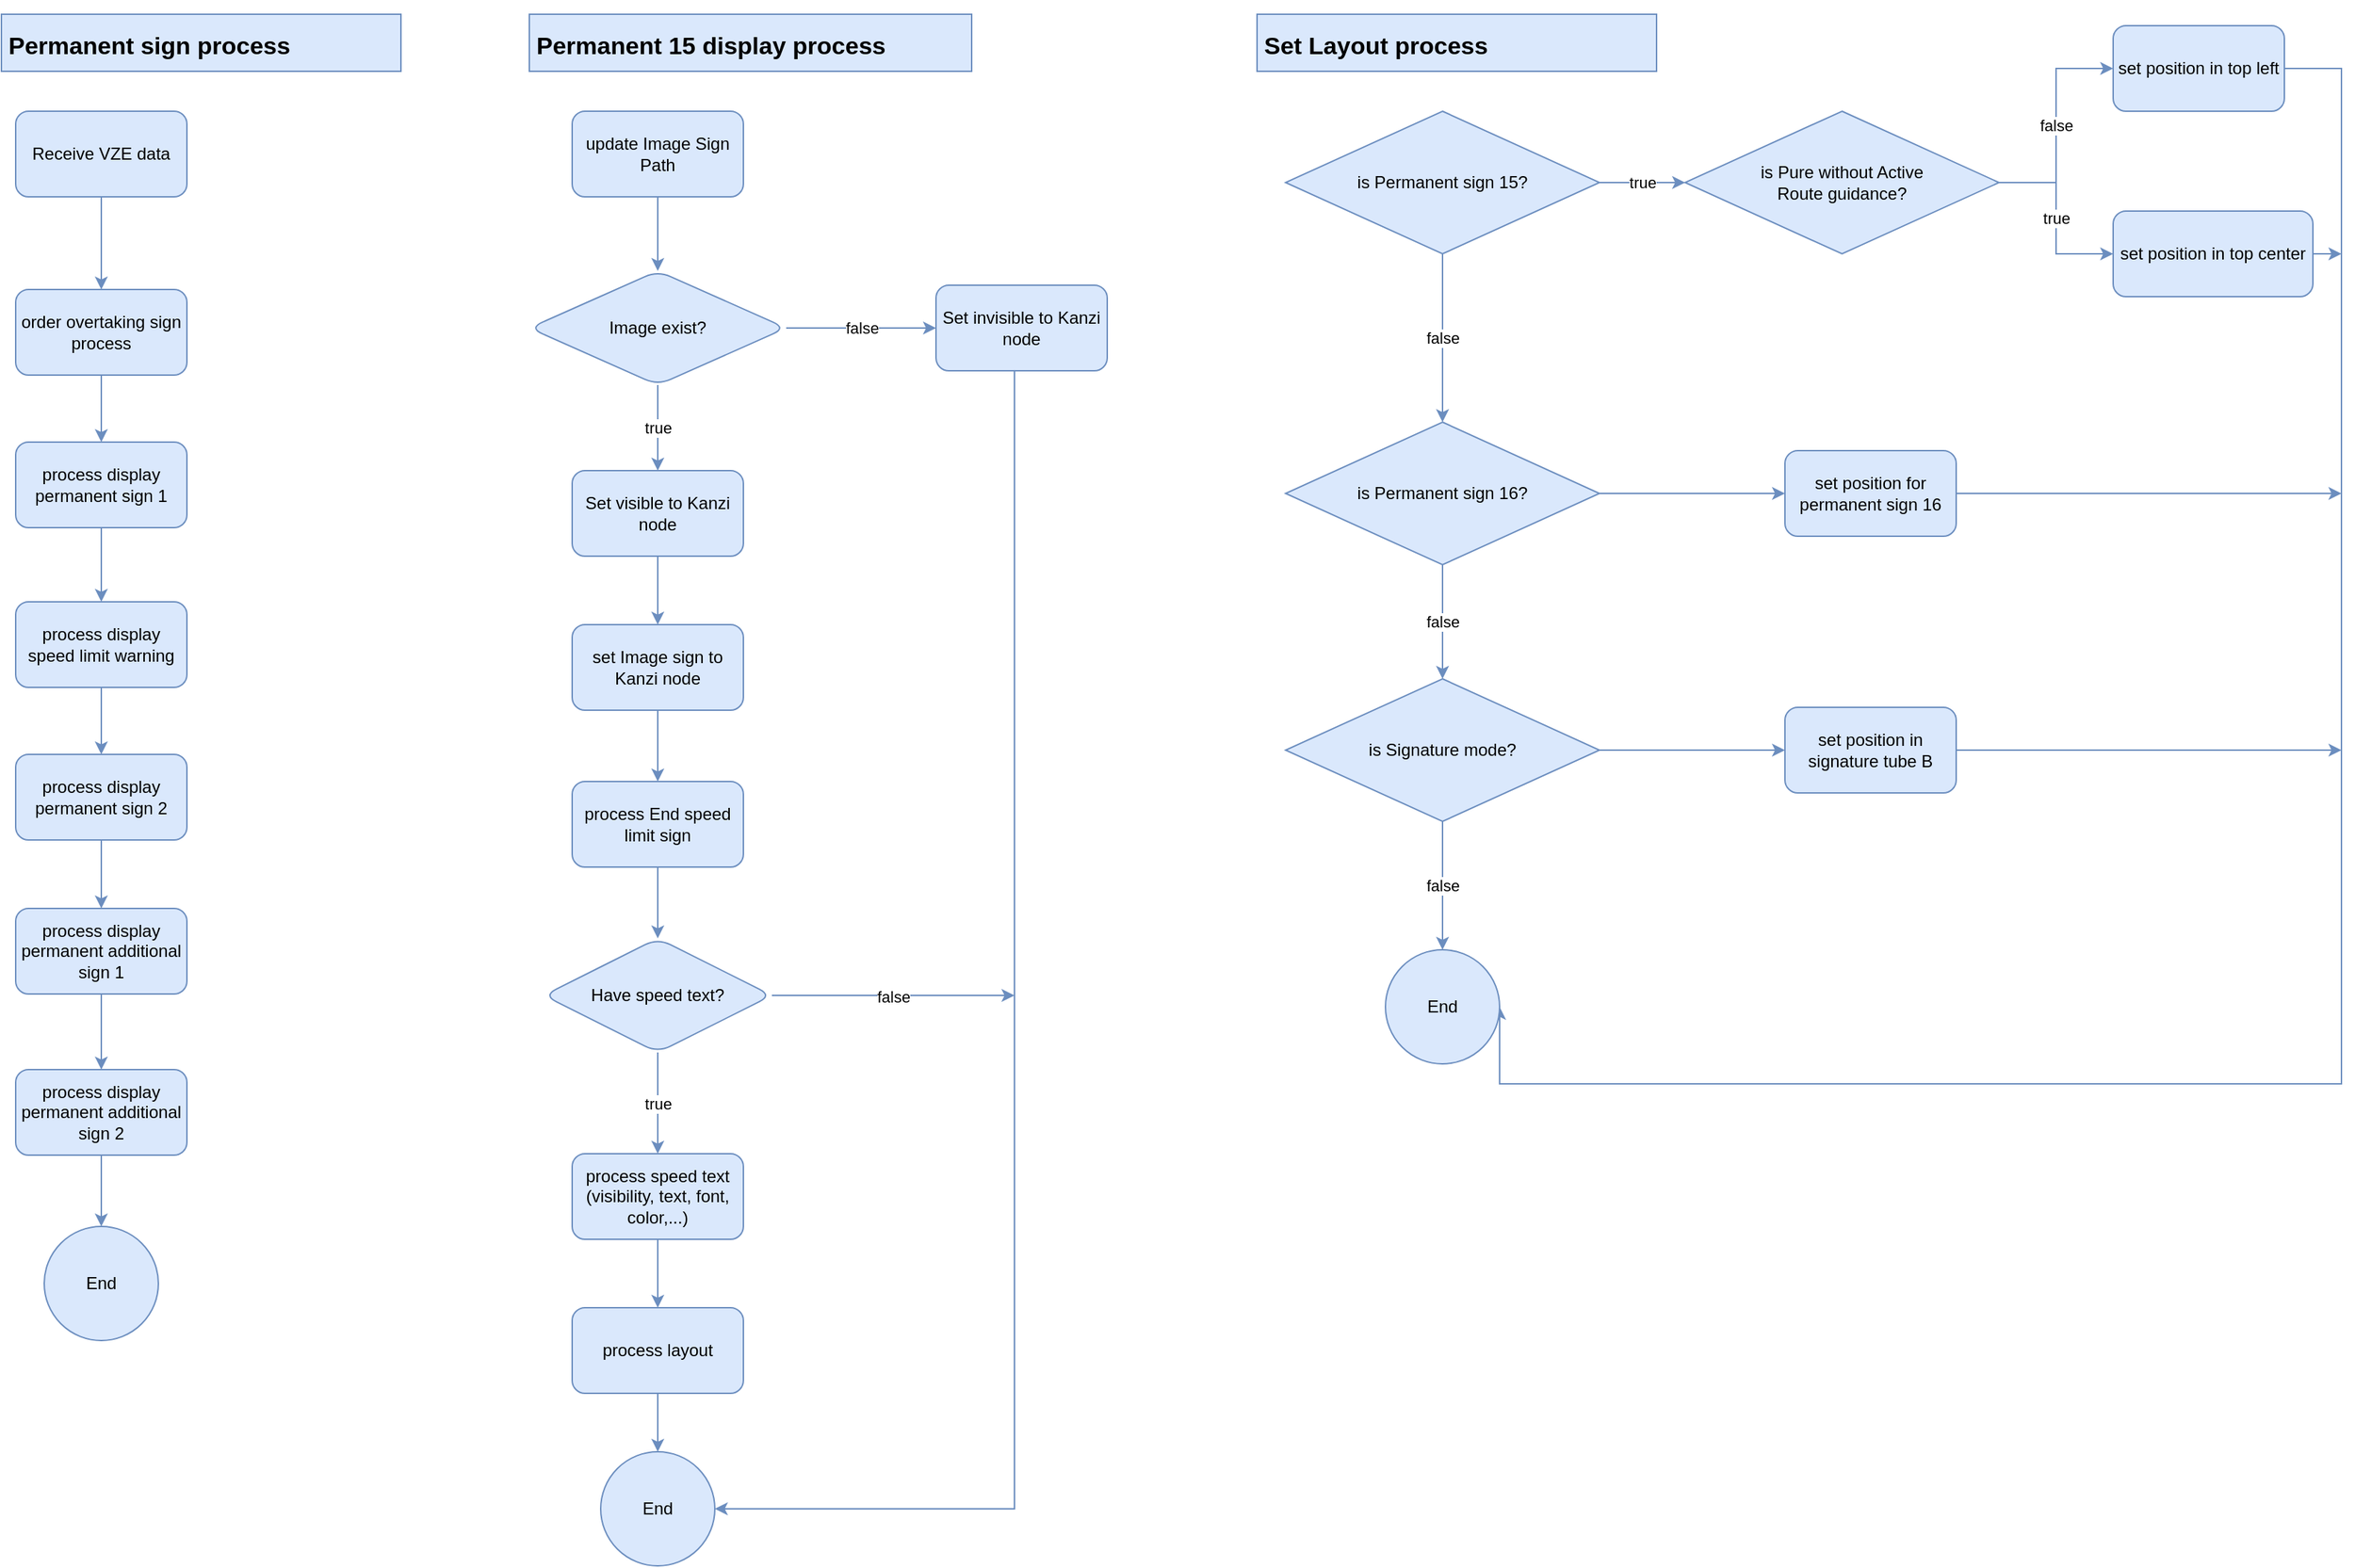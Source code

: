 <mxfile version="22.0.7" type="device">
  <diagram id="C5RBs43oDa-KdzZeNtuy" name="Page-1">
    <mxGraphModel dx="1050" dy="974" grid="1" gridSize="10" guides="1" tooltips="1" connect="1" arrows="1" fold="1" page="0" pageScale="1" pageWidth="827" pageHeight="1169" math="0" shadow="0">
      <root>
        <mxCell id="WIyWlLk6GJQsqaUBKTNV-0" />
        <mxCell id="WIyWlLk6GJQsqaUBKTNV-1" parent="WIyWlLk6GJQsqaUBKTNV-0" />
        <mxCell id="pweI87GoPsUc7fEqwlmQ-4" value="&lt;h1&gt;&lt;font style=&quot;font-size: 17px;&quot;&gt;Permanent sign process&lt;/font&gt;&lt;/h1&gt;" style="text;html=1;strokeColor=#6c8ebf;fillColor=#dae8fc;spacing=5;spacingTop=-20;whiteSpace=wrap;overflow=hidden;rounded=0;" vertex="1" parent="WIyWlLk6GJQsqaUBKTNV-1">
          <mxGeometry x="110" y="-40" width="280" height="40" as="geometry" />
        </mxCell>
        <mxCell id="pweI87GoPsUc7fEqwlmQ-44" value="" style="edgeStyle=orthogonalEdgeStyle;rounded=0;orthogonalLoop=1;jettySize=auto;html=1;fillColor=#dae8fc;strokeColor=#6c8ebf;" edge="1" parent="WIyWlLk6GJQsqaUBKTNV-1" source="pweI87GoPsUc7fEqwlmQ-5" target="pweI87GoPsUc7fEqwlmQ-43">
          <mxGeometry relative="1" as="geometry" />
        </mxCell>
        <mxCell id="pweI87GoPsUc7fEqwlmQ-5" value="process display permanent sign 2" style="whiteSpace=wrap;html=1;rounded=1;glass=0;strokeWidth=1;shadow=0;fillColor=#dae8fc;strokeColor=#6c8ebf;" vertex="1" parent="WIyWlLk6GJQsqaUBKTNV-1">
          <mxGeometry x="120" y="479" width="120" height="60" as="geometry" />
        </mxCell>
        <mxCell id="pweI87GoPsUc7fEqwlmQ-12" value="End" style="ellipse;whiteSpace=wrap;html=1;aspect=fixed;fillColor=#dae8fc;strokeColor=#6c8ebf;" vertex="1" parent="WIyWlLk6GJQsqaUBKTNV-1">
          <mxGeometry x="140" y="810" width="80" height="80" as="geometry" />
        </mxCell>
        <mxCell id="pweI87GoPsUc7fEqwlmQ-49" value="" style="edgeStyle=orthogonalEdgeStyle;rounded=0;orthogonalLoop=1;jettySize=auto;html=1;fillColor=#dae8fc;strokeColor=#6c8ebf;" edge="1" parent="WIyWlLk6GJQsqaUBKTNV-1" source="pweI87GoPsUc7fEqwlmQ-18" target="pweI87GoPsUc7fEqwlmQ-48">
          <mxGeometry relative="1" as="geometry" />
        </mxCell>
        <mxCell id="pweI87GoPsUc7fEqwlmQ-18" value="Receive VZE data" style="rounded=1;whiteSpace=wrap;html=1;fillColor=#dae8fc;strokeColor=#6c8ebf;" vertex="1" parent="WIyWlLk6GJQsqaUBKTNV-1">
          <mxGeometry x="120" y="28" width="120" height="60" as="geometry" />
        </mxCell>
        <mxCell id="pweI87GoPsUc7fEqwlmQ-41" value="" style="edgeStyle=orthogonalEdgeStyle;rounded=0;orthogonalLoop=1;jettySize=auto;html=1;fillColor=#dae8fc;strokeColor=#6c8ebf;" edge="1" parent="WIyWlLk6GJQsqaUBKTNV-1" source="pweI87GoPsUc7fEqwlmQ-24" target="pweI87GoPsUc7fEqwlmQ-40">
          <mxGeometry relative="1" as="geometry" />
        </mxCell>
        <mxCell id="pweI87GoPsUc7fEqwlmQ-24" value="process display permanent sign 1" style="rounded=1;whiteSpace=wrap;html=1;fillColor=#dae8fc;strokeColor=#6c8ebf;" vertex="1" parent="WIyWlLk6GJQsqaUBKTNV-1">
          <mxGeometry x="120" y="260" width="120" height="60" as="geometry" />
        </mxCell>
        <mxCell id="pweI87GoPsUc7fEqwlmQ-32" value="&lt;h1&gt;&lt;font style=&quot;font-size: 17px;&quot;&gt;Permanent 15 display process&lt;/font&gt;&lt;/h1&gt;" style="text;html=1;strokeColor=#6c8ebf;fillColor=#dae8fc;spacing=5;spacingTop=-20;whiteSpace=wrap;overflow=hidden;rounded=0;" vertex="1" parent="WIyWlLk6GJQsqaUBKTNV-1">
          <mxGeometry x="480" y="-40" width="310" height="40" as="geometry" />
        </mxCell>
        <mxCell id="pweI87GoPsUc7fEqwlmQ-33" value="&lt;h1&gt;&lt;span style=&quot;font-size: 17px;&quot;&gt;Set Layout process&lt;/span&gt;&lt;/h1&gt;" style="text;html=1;strokeColor=#6c8ebf;fillColor=#dae8fc;spacing=5;spacingTop=-20;whiteSpace=wrap;overflow=hidden;rounded=0;" vertex="1" parent="WIyWlLk6GJQsqaUBKTNV-1">
          <mxGeometry x="990" y="-40" width="280" height="40" as="geometry" />
        </mxCell>
        <mxCell id="pweI87GoPsUc7fEqwlmQ-84" value="" style="edgeStyle=orthogonalEdgeStyle;rounded=0;orthogonalLoop=1;jettySize=auto;html=1;fillColor=#dae8fc;strokeColor=#6c8ebf;" edge="1" parent="WIyWlLk6GJQsqaUBKTNV-1" source="pweI87GoPsUc7fEqwlmQ-35" target="pweI87GoPsUc7fEqwlmQ-83">
          <mxGeometry relative="1" as="geometry" />
        </mxCell>
        <mxCell id="pweI87GoPsUc7fEqwlmQ-35" value="set Image sign to Kanzi node" style="whiteSpace=wrap;html=1;rounded=1;glass=0;strokeWidth=1;shadow=0;fillColor=#dae8fc;strokeColor=#6c8ebf;" vertex="1" parent="WIyWlLk6GJQsqaUBKTNV-1">
          <mxGeometry x="510" y="388" width="120" height="60" as="geometry" />
        </mxCell>
        <mxCell id="pweI87GoPsUc7fEqwlmQ-81" value="" style="edgeStyle=orthogonalEdgeStyle;rounded=0;orthogonalLoop=1;jettySize=auto;html=1;fillColor=#dae8fc;strokeColor=#6c8ebf;" edge="1" parent="WIyWlLk6GJQsqaUBKTNV-1" source="pweI87GoPsUc7fEqwlmQ-36" target="pweI87GoPsUc7fEqwlmQ-80">
          <mxGeometry relative="1" as="geometry" />
        </mxCell>
        <mxCell id="pweI87GoPsUc7fEqwlmQ-36" value="process speed text&lt;br&gt;(visibility, text, font, color,...)" style="whiteSpace=wrap;html=1;rounded=1;glass=0;strokeWidth=1;shadow=0;fillColor=#dae8fc;strokeColor=#6c8ebf;" vertex="1" parent="WIyWlLk6GJQsqaUBKTNV-1">
          <mxGeometry x="510" y="759" width="120" height="60" as="geometry" />
        </mxCell>
        <mxCell id="pweI87GoPsUc7fEqwlmQ-52" value="" style="edgeStyle=orthogonalEdgeStyle;rounded=0;orthogonalLoop=1;jettySize=auto;html=1;fillColor=#dae8fc;strokeColor=#6c8ebf;" edge="1" parent="WIyWlLk6GJQsqaUBKTNV-1" source="pweI87GoPsUc7fEqwlmQ-38" target="pweI87GoPsUc7fEqwlmQ-51">
          <mxGeometry relative="1" as="geometry" />
        </mxCell>
        <mxCell id="pweI87GoPsUc7fEqwlmQ-38" value="update Image Sign Path" style="rounded=1;whiteSpace=wrap;html=1;fillColor=#dae8fc;strokeColor=#6c8ebf;" vertex="1" parent="WIyWlLk6GJQsqaUBKTNV-1">
          <mxGeometry x="510" y="28" width="120" height="60" as="geometry" />
        </mxCell>
        <mxCell id="pweI87GoPsUc7fEqwlmQ-42" value="" style="edgeStyle=orthogonalEdgeStyle;rounded=0;orthogonalLoop=1;jettySize=auto;html=1;fillColor=#dae8fc;strokeColor=#6c8ebf;" edge="1" parent="WIyWlLk6GJQsqaUBKTNV-1" source="pweI87GoPsUc7fEqwlmQ-40" target="pweI87GoPsUc7fEqwlmQ-5">
          <mxGeometry relative="1" as="geometry" />
        </mxCell>
        <mxCell id="pweI87GoPsUc7fEqwlmQ-40" value="process display speed limit warning" style="whiteSpace=wrap;html=1;fillColor=#dae8fc;strokeColor=#6c8ebf;rounded=1;" vertex="1" parent="WIyWlLk6GJQsqaUBKTNV-1">
          <mxGeometry x="120" y="372" width="120" height="60" as="geometry" />
        </mxCell>
        <mxCell id="pweI87GoPsUc7fEqwlmQ-46" value="" style="edgeStyle=orthogonalEdgeStyle;rounded=0;orthogonalLoop=1;jettySize=auto;html=1;fillColor=#dae8fc;strokeColor=#6c8ebf;" edge="1" parent="WIyWlLk6GJQsqaUBKTNV-1" source="pweI87GoPsUc7fEqwlmQ-43" target="pweI87GoPsUc7fEqwlmQ-45">
          <mxGeometry relative="1" as="geometry" />
        </mxCell>
        <mxCell id="pweI87GoPsUc7fEqwlmQ-43" value="process display permanent additional sign 1" style="whiteSpace=wrap;html=1;rounded=1;glass=0;strokeWidth=1;shadow=0;fillColor=#dae8fc;strokeColor=#6c8ebf;" vertex="1" parent="WIyWlLk6GJQsqaUBKTNV-1">
          <mxGeometry x="120" y="587" width="120" height="60" as="geometry" />
        </mxCell>
        <mxCell id="pweI87GoPsUc7fEqwlmQ-47" value="" style="edgeStyle=orthogonalEdgeStyle;rounded=0;orthogonalLoop=1;jettySize=auto;html=1;fillColor=#dae8fc;strokeColor=#6c8ebf;" edge="1" parent="WIyWlLk6GJQsqaUBKTNV-1" source="pweI87GoPsUc7fEqwlmQ-45" target="pweI87GoPsUc7fEqwlmQ-12">
          <mxGeometry relative="1" as="geometry" />
        </mxCell>
        <mxCell id="pweI87GoPsUc7fEqwlmQ-45" value="process display permanent additional sign 2" style="whiteSpace=wrap;html=1;rounded=1;glass=0;strokeWidth=1;shadow=0;fillColor=#dae8fc;strokeColor=#6c8ebf;" vertex="1" parent="WIyWlLk6GJQsqaUBKTNV-1">
          <mxGeometry x="120" y="700" width="120" height="60" as="geometry" />
        </mxCell>
        <mxCell id="pweI87GoPsUc7fEqwlmQ-50" value="" style="edgeStyle=orthogonalEdgeStyle;rounded=0;orthogonalLoop=1;jettySize=auto;html=1;fillColor=#dae8fc;strokeColor=#6c8ebf;" edge="1" parent="WIyWlLk6GJQsqaUBKTNV-1" source="pweI87GoPsUc7fEqwlmQ-48" target="pweI87GoPsUc7fEqwlmQ-24">
          <mxGeometry relative="1" as="geometry" />
        </mxCell>
        <mxCell id="pweI87GoPsUc7fEqwlmQ-48" value="order overtaking sign process" style="rounded=1;whiteSpace=wrap;html=1;fillColor=#dae8fc;strokeColor=#6c8ebf;" vertex="1" parent="WIyWlLk6GJQsqaUBKTNV-1">
          <mxGeometry x="120" y="153" width="120" height="60" as="geometry" />
        </mxCell>
        <mxCell id="pweI87GoPsUc7fEqwlmQ-57" value="true" style="edgeStyle=orthogonalEdgeStyle;rounded=0;orthogonalLoop=1;jettySize=auto;html=1;fillColor=#dae8fc;strokeColor=#6c8ebf;" edge="1" parent="WIyWlLk6GJQsqaUBKTNV-1" source="pweI87GoPsUc7fEqwlmQ-51" target="pweI87GoPsUc7fEqwlmQ-56">
          <mxGeometry relative="1" as="geometry" />
        </mxCell>
        <mxCell id="pweI87GoPsUc7fEqwlmQ-63" value="false" style="edgeStyle=orthogonalEdgeStyle;rounded=0;orthogonalLoop=1;jettySize=auto;html=1;entryX=0;entryY=0.5;entryDx=0;entryDy=0;fillColor=#dae8fc;strokeColor=#6c8ebf;" edge="1" parent="WIyWlLk6GJQsqaUBKTNV-1" source="pweI87GoPsUc7fEqwlmQ-51" target="pweI87GoPsUc7fEqwlmQ-58">
          <mxGeometry relative="1" as="geometry" />
        </mxCell>
        <mxCell id="pweI87GoPsUc7fEqwlmQ-51" value="Image exist?" style="rhombus;whiteSpace=wrap;html=1;fillColor=#dae8fc;strokeColor=#6c8ebf;rounded=1;" vertex="1" parent="WIyWlLk6GJQsqaUBKTNV-1">
          <mxGeometry x="480" y="140" width="180" height="80" as="geometry" />
        </mxCell>
        <mxCell id="pweI87GoPsUc7fEqwlmQ-54" value="End" style="ellipse;whiteSpace=wrap;html=1;aspect=fixed;fillColor=#dae8fc;strokeColor=#6c8ebf;" vertex="1" parent="WIyWlLk6GJQsqaUBKTNV-1">
          <mxGeometry x="530" y="968" width="80" height="80" as="geometry" />
        </mxCell>
        <mxCell id="pweI87GoPsUc7fEqwlmQ-60" value="" style="edgeStyle=orthogonalEdgeStyle;rounded=0;orthogonalLoop=1;jettySize=auto;html=1;fillColor=#dae8fc;strokeColor=#6c8ebf;" edge="1" parent="WIyWlLk6GJQsqaUBKTNV-1" source="pweI87GoPsUc7fEqwlmQ-56" target="pweI87GoPsUc7fEqwlmQ-35">
          <mxGeometry relative="1" as="geometry" />
        </mxCell>
        <mxCell id="pweI87GoPsUc7fEqwlmQ-56" value="Set visible to Kanzi node" style="whiteSpace=wrap;html=1;fillColor=#dae8fc;strokeColor=#6c8ebf;rounded=1;" vertex="1" parent="WIyWlLk6GJQsqaUBKTNV-1">
          <mxGeometry x="510" y="280" width="120" height="60" as="geometry" />
        </mxCell>
        <mxCell id="pweI87GoPsUc7fEqwlmQ-86" style="edgeStyle=orthogonalEdgeStyle;rounded=0;orthogonalLoop=1;jettySize=auto;html=1;entryX=1;entryY=0.5;entryDx=0;entryDy=0;fillColor=#dae8fc;strokeColor=#6c8ebf;" edge="1" parent="WIyWlLk6GJQsqaUBKTNV-1" source="pweI87GoPsUc7fEqwlmQ-58" target="pweI87GoPsUc7fEqwlmQ-54">
          <mxGeometry relative="1" as="geometry">
            <Array as="points">
              <mxPoint x="820" y="1008" />
            </Array>
          </mxGeometry>
        </mxCell>
        <mxCell id="pweI87GoPsUc7fEqwlmQ-58" value="Set invisible to Kanzi node" style="whiteSpace=wrap;html=1;fillColor=#dae8fc;strokeColor=#6c8ebf;rounded=1;" vertex="1" parent="WIyWlLk6GJQsqaUBKTNV-1">
          <mxGeometry x="765" y="150" width="120" height="60" as="geometry" />
        </mxCell>
        <mxCell id="pweI87GoPsUc7fEqwlmQ-77" value="true" style="edgeStyle=orthogonalEdgeStyle;rounded=0;orthogonalLoop=1;jettySize=auto;html=1;entryX=0.5;entryY=0;entryDx=0;entryDy=0;fillColor=#dae8fc;strokeColor=#6c8ebf;" edge="1" parent="WIyWlLk6GJQsqaUBKTNV-1" source="pweI87GoPsUc7fEqwlmQ-74" target="pweI87GoPsUc7fEqwlmQ-36">
          <mxGeometry relative="1" as="geometry" />
        </mxCell>
        <mxCell id="pweI87GoPsUc7fEqwlmQ-89" value="false" style="edgeStyle=orthogonalEdgeStyle;rounded=0;orthogonalLoop=1;jettySize=auto;html=1;fillColor=#dae8fc;strokeColor=#6c8ebf;" edge="1" parent="WIyWlLk6GJQsqaUBKTNV-1" source="pweI87GoPsUc7fEqwlmQ-74">
          <mxGeometry relative="1" as="geometry">
            <mxPoint x="820" y="648" as="targetPoint" />
          </mxGeometry>
        </mxCell>
        <mxCell id="pweI87GoPsUc7fEqwlmQ-74" value="Have speed text?" style="rhombus;whiteSpace=wrap;html=1;fillColor=#dae8fc;strokeColor=#6c8ebf;rounded=1;glass=0;strokeWidth=1;shadow=0;" vertex="1" parent="WIyWlLk6GJQsqaUBKTNV-1">
          <mxGeometry x="490" y="608" width="160" height="80" as="geometry" />
        </mxCell>
        <mxCell id="pweI87GoPsUc7fEqwlmQ-90" value="" style="edgeStyle=orthogonalEdgeStyle;rounded=0;orthogonalLoop=1;jettySize=auto;html=1;fillColor=#dae8fc;strokeColor=#6c8ebf;" edge="1" parent="WIyWlLk6GJQsqaUBKTNV-1" source="pweI87GoPsUc7fEqwlmQ-80" target="pweI87GoPsUc7fEqwlmQ-54">
          <mxGeometry relative="1" as="geometry" />
        </mxCell>
        <mxCell id="pweI87GoPsUc7fEqwlmQ-80" value="process layout" style="whiteSpace=wrap;html=1;fillColor=#dae8fc;strokeColor=#6c8ebf;rounded=1;glass=0;strokeWidth=1;shadow=0;" vertex="1" parent="WIyWlLk6GJQsqaUBKTNV-1">
          <mxGeometry x="510" y="867" width="120" height="60" as="geometry" />
        </mxCell>
        <mxCell id="pweI87GoPsUc7fEqwlmQ-85" style="edgeStyle=orthogonalEdgeStyle;rounded=0;orthogonalLoop=1;jettySize=auto;html=1;entryX=0.5;entryY=0;entryDx=0;entryDy=0;fillColor=#dae8fc;strokeColor=#6c8ebf;" edge="1" parent="WIyWlLk6GJQsqaUBKTNV-1" source="pweI87GoPsUc7fEqwlmQ-83" target="pweI87GoPsUc7fEqwlmQ-74">
          <mxGeometry relative="1" as="geometry" />
        </mxCell>
        <mxCell id="pweI87GoPsUc7fEqwlmQ-83" value="process End speed limit sign" style="whiteSpace=wrap;html=1;rounded=1;glass=0;strokeWidth=1;shadow=0;fillColor=#dae8fc;strokeColor=#6c8ebf;" vertex="1" parent="WIyWlLk6GJQsqaUBKTNV-1">
          <mxGeometry x="510" y="498" width="120" height="60" as="geometry" />
        </mxCell>
        <mxCell id="pweI87GoPsUc7fEqwlmQ-102" value="true" style="edgeStyle=orthogonalEdgeStyle;rounded=0;orthogonalLoop=1;jettySize=auto;html=1;fillColor=#dae8fc;strokeColor=#6c8ebf;" edge="1" parent="WIyWlLk6GJQsqaUBKTNV-1" source="pweI87GoPsUc7fEqwlmQ-91" target="pweI87GoPsUc7fEqwlmQ-101">
          <mxGeometry relative="1" as="geometry" />
        </mxCell>
        <mxCell id="pweI87GoPsUc7fEqwlmQ-106" value="false" style="edgeStyle=orthogonalEdgeStyle;rounded=0;orthogonalLoop=1;jettySize=auto;html=1;fillColor=#dae8fc;strokeColor=#6c8ebf;" edge="1" parent="WIyWlLk6GJQsqaUBKTNV-1" source="pweI87GoPsUc7fEqwlmQ-91" target="pweI87GoPsUc7fEqwlmQ-105">
          <mxGeometry relative="1" as="geometry" />
        </mxCell>
        <mxCell id="pweI87GoPsUc7fEqwlmQ-91" value="is Permanent sign 15?" style="rhombus;whiteSpace=wrap;html=1;fillColor=#dae8fc;strokeColor=#6c8ebf;" vertex="1" parent="WIyWlLk6GJQsqaUBKTNV-1">
          <mxGeometry x="1010" y="28" width="220" height="100" as="geometry" />
        </mxCell>
        <mxCell id="pweI87GoPsUc7fEqwlmQ-117" style="edgeStyle=orthogonalEdgeStyle;rounded=0;orthogonalLoop=1;jettySize=auto;html=1;entryX=1;entryY=0.5;entryDx=0;entryDy=0;fillColor=#dae8fc;strokeColor=#6c8ebf;" edge="1" parent="WIyWlLk6GJQsqaUBKTNV-1" source="pweI87GoPsUc7fEqwlmQ-97" target="pweI87GoPsUc7fEqwlmQ-113">
          <mxGeometry relative="1" as="geometry">
            <Array as="points">
              <mxPoint x="1750" y="-2" />
              <mxPoint x="1750" y="710" />
            </Array>
          </mxGeometry>
        </mxCell>
        <mxCell id="pweI87GoPsUc7fEqwlmQ-97" value="set position in top left" style="rounded=1;whiteSpace=wrap;html=1;fillColor=#dae8fc;strokeColor=#6c8ebf;" vertex="1" parent="WIyWlLk6GJQsqaUBKTNV-1">
          <mxGeometry x="1590" y="-32" width="120" height="60" as="geometry" />
        </mxCell>
        <mxCell id="pweI87GoPsUc7fEqwlmQ-118" style="edgeStyle=orthogonalEdgeStyle;rounded=0;orthogonalLoop=1;jettySize=auto;html=1;fillColor=#dae8fc;strokeColor=#6c8ebf;" edge="1" parent="WIyWlLk6GJQsqaUBKTNV-1" source="pweI87GoPsUc7fEqwlmQ-99">
          <mxGeometry relative="1" as="geometry">
            <mxPoint x="1750" y="128" as="targetPoint" />
          </mxGeometry>
        </mxCell>
        <mxCell id="pweI87GoPsUc7fEqwlmQ-99" value="set position in top center" style="rounded=1;whiteSpace=wrap;html=1;fillColor=#dae8fc;strokeColor=#6c8ebf;" vertex="1" parent="WIyWlLk6GJQsqaUBKTNV-1">
          <mxGeometry x="1590" y="98" width="140" height="60" as="geometry" />
        </mxCell>
        <mxCell id="pweI87GoPsUc7fEqwlmQ-115" value="false" style="edgeStyle=orthogonalEdgeStyle;rounded=0;orthogonalLoop=1;jettySize=auto;html=1;entryX=0;entryY=0.5;entryDx=0;entryDy=0;fillColor=#dae8fc;strokeColor=#6c8ebf;" edge="1" parent="WIyWlLk6GJQsqaUBKTNV-1" source="pweI87GoPsUc7fEqwlmQ-101" target="pweI87GoPsUc7fEqwlmQ-97">
          <mxGeometry relative="1" as="geometry" />
        </mxCell>
        <mxCell id="pweI87GoPsUc7fEqwlmQ-116" value="true" style="edgeStyle=orthogonalEdgeStyle;rounded=0;orthogonalLoop=1;jettySize=auto;html=1;entryX=0;entryY=0.5;entryDx=0;entryDy=0;fillColor=#dae8fc;strokeColor=#6c8ebf;" edge="1" parent="WIyWlLk6GJQsqaUBKTNV-1" source="pweI87GoPsUc7fEqwlmQ-101" target="pweI87GoPsUc7fEqwlmQ-99">
          <mxGeometry relative="1" as="geometry" />
        </mxCell>
        <mxCell id="pweI87GoPsUc7fEqwlmQ-101" value="is Pure without Active&lt;br&gt;Route guidance?" style="rhombus;whiteSpace=wrap;html=1;fillColor=#dae8fc;strokeColor=#6c8ebf;" vertex="1" parent="WIyWlLk6GJQsqaUBKTNV-1">
          <mxGeometry x="1290" y="28" width="220" height="100" as="geometry" />
        </mxCell>
        <mxCell id="pweI87GoPsUc7fEqwlmQ-108" style="edgeStyle=orthogonalEdgeStyle;rounded=0;orthogonalLoop=1;jettySize=auto;html=1;entryX=0;entryY=0.5;entryDx=0;entryDy=0;fillColor=#dae8fc;strokeColor=#6c8ebf;" edge="1" parent="WIyWlLk6GJQsqaUBKTNV-1" source="pweI87GoPsUc7fEqwlmQ-105" target="pweI87GoPsUc7fEqwlmQ-107">
          <mxGeometry relative="1" as="geometry" />
        </mxCell>
        <mxCell id="pweI87GoPsUc7fEqwlmQ-110" value="false" style="edgeStyle=orthogonalEdgeStyle;rounded=0;orthogonalLoop=1;jettySize=auto;html=1;fillColor=#dae8fc;strokeColor=#6c8ebf;" edge="1" parent="WIyWlLk6GJQsqaUBKTNV-1" source="pweI87GoPsUc7fEqwlmQ-105" target="pweI87GoPsUc7fEqwlmQ-109">
          <mxGeometry relative="1" as="geometry" />
        </mxCell>
        <mxCell id="pweI87GoPsUc7fEqwlmQ-105" value="is Permanent sign 16?" style="rhombus;whiteSpace=wrap;html=1;fillColor=#dae8fc;strokeColor=#6c8ebf;" vertex="1" parent="WIyWlLk6GJQsqaUBKTNV-1">
          <mxGeometry x="1010" y="246" width="220" height="100" as="geometry" />
        </mxCell>
        <mxCell id="pweI87GoPsUc7fEqwlmQ-119" style="edgeStyle=orthogonalEdgeStyle;rounded=0;orthogonalLoop=1;jettySize=auto;html=1;fillColor=#dae8fc;strokeColor=#6c8ebf;" edge="1" parent="WIyWlLk6GJQsqaUBKTNV-1" source="pweI87GoPsUc7fEqwlmQ-107">
          <mxGeometry relative="1" as="geometry">
            <mxPoint x="1750" y="296" as="targetPoint" />
          </mxGeometry>
        </mxCell>
        <mxCell id="pweI87GoPsUc7fEqwlmQ-107" value="set position for permanent sign 16" style="rounded=1;whiteSpace=wrap;html=1;fillColor=#dae8fc;strokeColor=#6c8ebf;" vertex="1" parent="WIyWlLk6GJQsqaUBKTNV-1">
          <mxGeometry x="1360" y="266" width="120" height="60" as="geometry" />
        </mxCell>
        <mxCell id="pweI87GoPsUc7fEqwlmQ-112" value="" style="edgeStyle=orthogonalEdgeStyle;rounded=0;orthogonalLoop=1;jettySize=auto;html=1;fillColor=#dae8fc;strokeColor=#6c8ebf;" edge="1" parent="WIyWlLk6GJQsqaUBKTNV-1" source="pweI87GoPsUc7fEqwlmQ-109" target="pweI87GoPsUc7fEqwlmQ-111">
          <mxGeometry relative="1" as="geometry" />
        </mxCell>
        <mxCell id="pweI87GoPsUc7fEqwlmQ-114" value="false" style="edgeStyle=orthogonalEdgeStyle;rounded=0;orthogonalLoop=1;jettySize=auto;html=1;fillColor=#dae8fc;strokeColor=#6c8ebf;" edge="1" parent="WIyWlLk6GJQsqaUBKTNV-1" source="pweI87GoPsUc7fEqwlmQ-109" target="pweI87GoPsUc7fEqwlmQ-113">
          <mxGeometry relative="1" as="geometry" />
        </mxCell>
        <mxCell id="pweI87GoPsUc7fEqwlmQ-109" value="is Signature mode?" style="rhombus;whiteSpace=wrap;html=1;fillColor=#dae8fc;strokeColor=#6c8ebf;" vertex="1" parent="WIyWlLk6GJQsqaUBKTNV-1">
          <mxGeometry x="1010" y="426" width="220" height="100" as="geometry" />
        </mxCell>
        <mxCell id="pweI87GoPsUc7fEqwlmQ-120" style="edgeStyle=orthogonalEdgeStyle;rounded=0;orthogonalLoop=1;jettySize=auto;html=1;fillColor=#dae8fc;strokeColor=#6c8ebf;" edge="1" parent="WIyWlLk6GJQsqaUBKTNV-1" source="pweI87GoPsUc7fEqwlmQ-111">
          <mxGeometry relative="1" as="geometry">
            <mxPoint x="1750" y="476" as="targetPoint" />
          </mxGeometry>
        </mxCell>
        <mxCell id="pweI87GoPsUc7fEqwlmQ-111" value="set position in signature tube B" style="rounded=1;whiteSpace=wrap;html=1;fillColor=#dae8fc;strokeColor=#6c8ebf;" vertex="1" parent="WIyWlLk6GJQsqaUBKTNV-1">
          <mxGeometry x="1360" y="446" width="120" height="60" as="geometry" />
        </mxCell>
        <mxCell id="pweI87GoPsUc7fEqwlmQ-113" value="End" style="ellipse;whiteSpace=wrap;html=1;fillColor=#dae8fc;strokeColor=#6c8ebf;" vertex="1" parent="WIyWlLk6GJQsqaUBKTNV-1">
          <mxGeometry x="1080" y="616" width="80" height="80" as="geometry" />
        </mxCell>
      </root>
    </mxGraphModel>
  </diagram>
</mxfile>
